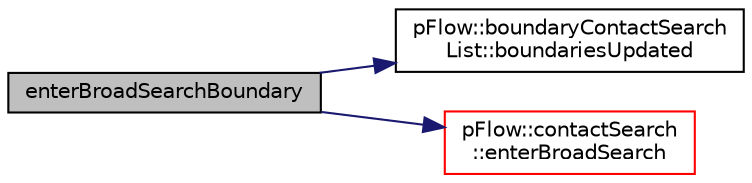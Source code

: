 digraph "enterBroadSearchBoundary"
{
 // LATEX_PDF_SIZE
  edge [fontname="Helvetica",fontsize="10",labelfontname="Helvetica",labelfontsize="10"];
  node [fontname="Helvetica",fontsize="10",shape=record];
  rankdir="LR";
  Node1 [label="enterBroadSearchBoundary",height=0.2,width=0.4,color="black", fillcolor="grey75", style="filled", fontcolor="black",tooltip=" "];
  Node1 -> Node2 [color="midnightblue",fontsize="10",style="solid",fontname="Helvetica"];
  Node2 [label="pFlow::boundaryContactSearch\lList::boundariesUpdated",height=0.2,width=0.4,color="black", fillcolor="white", style="filled",URL="$classpFlow_1_1boundaryContactSearchList.html#ab2dc0f8ce6dfe9db238ce885e24222a1",tooltip=" "];
  Node1 -> Node3 [color="midnightblue",fontsize="10",style="solid",fontname="Helvetica"];
  Node3 [label="pFlow::contactSearch\l::enterBroadSearch",height=0.2,width=0.4,color="red", fillcolor="white", style="filled",URL="$classpFlow_1_1contactSearch.html#a405df0732509ffaf7bd22e7750540a5c",tooltip=" "];
}
